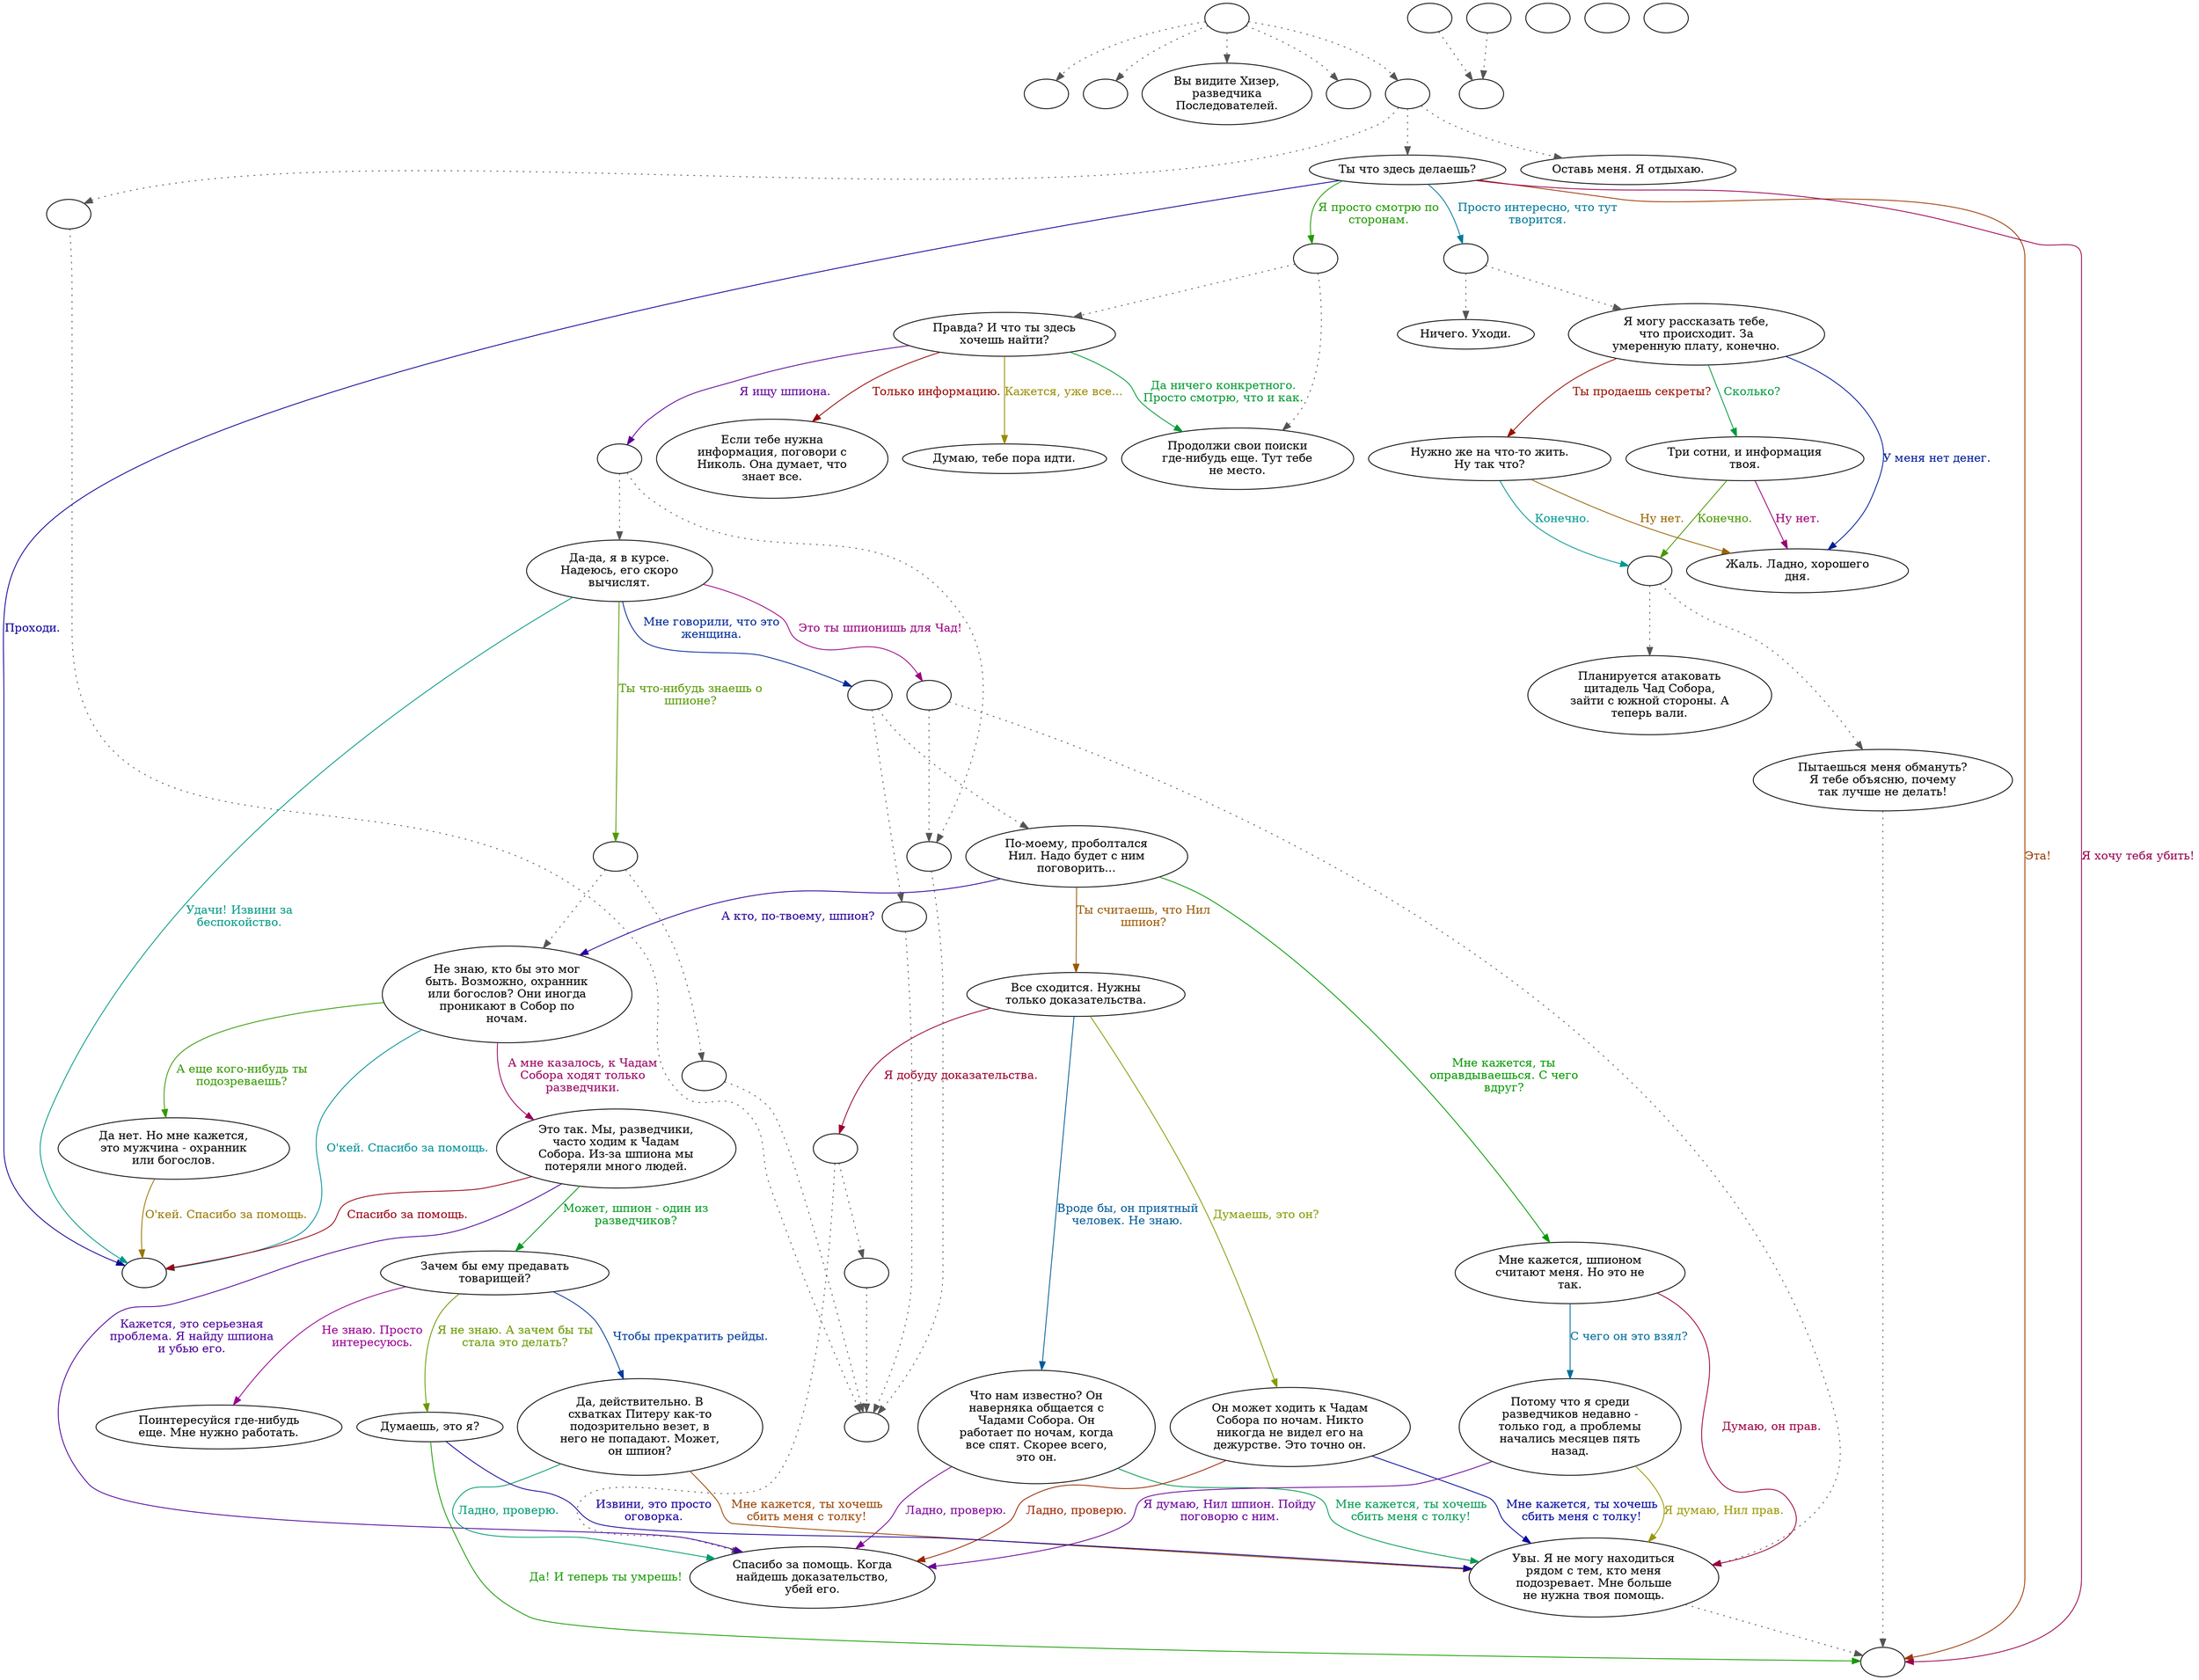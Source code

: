 digraph heather {
  "start" [style=filled       fillcolor="#FFFFFF"       color="#000000"]
  "start" -> "critter_p_proc" [style=dotted color="#555555"]
  "start" -> "destroy_p_proc" [style=dotted color="#555555"]
  "start" -> "look_at_p_proc" [style=dotted color="#555555"]
  "start" -> "pickup_p_proc" [style=dotted color="#555555"]
  "start" -> "talk_p_proc" [style=dotted color="#555555"]
  "start" [label=""]
  "critter_p_proc" [style=filled       fillcolor="#FFFFFF"       color="#000000"]
  "critter_p_proc" [label=""]
  "destroy_p_proc" [style=filled       fillcolor="#FFFFFF"       color="#000000"]
  "destroy_p_proc" [label=""]
  "look_at_p_proc" [style=filled       fillcolor="#FFFFFF"       color="#000000"]
  "look_at_p_proc" [label="Вы видите Хизер,\nразведчика\nПоследователей."]
  "pickup_p_proc" [style=filled       fillcolor="#FFFFFF"       color="#000000"]
  "pickup_p_proc" [label=""]
  "talk_p_proc" [style=filled       fillcolor="#FFFFFF"       color="#000000"]
  "talk_p_proc" -> "get_reaction" [style=dotted color="#555555"]
  "talk_p_proc" -> "heather0" [style=dotted color="#555555"]
  "talk_p_proc" -> "heather28" [style=dotted color="#555555"]
  "talk_p_proc" [label=""]
  "heather0" [style=filled       fillcolor="#FFFFFF"       color="#000000"]
  "heather0" [label="Ты что здесь делаешь?"]
  "heather0" -> "combat" [label="Эта!" color="#993800" fontcolor="#993800"]
  "heather0" -> "HeatherEnd" [label="Проходи." color="#0C0099" fontcolor="#0C0099"]
  "heather0" -> "heather0a" [label="Я просто смотрю по\nсторонам." color="#219900" fontcolor="#219900"]
  "heather0" -> "combat" [label="Я хочу тебя убить!" color="#99004E" fontcolor="#99004E"]
  "heather0" -> "heather0b" [label="Просто интересно, что тут\nтворится." color="#007A99" fontcolor="#007A99"]
  "heather0a" [style=filled       fillcolor="#FFFFFF"       color="#000000"]
  "heather0a" -> "heather19" [style=dotted color="#555555"]
  "heather0a" -> "heather1" [style=dotted color="#555555"]
  "heather0a" [label=""]
  "heather0b" [style=filled       fillcolor="#FFFFFF"       color="#000000"]
  "heather0b" -> "heather27" [style=dotted color="#555555"]
  "heather0b" -> "heather21" [style=dotted color="#555555"]
  "heather0b" [label=""]
  "heather1" [style=filled       fillcolor="#FFFFFF"       color="#000000"]
  "heather1" [label="Правда? И что ты здесь\nхочешь найти?"]
  "heather1" -> "heather2" [label="Кажется, уже все..." color="#998B00" fontcolor="#998B00"]
  "heather1" -> "heather1a" [label="Я ищу шпиона." color="#5E0099" fontcolor="#5E0099"]
  "heather1" -> "heather19" [label="Да ничего конкретного.\nПросто смотрю, что и как." color="#009932" fontcolor="#009932"]
  "heather1" -> "heather20" [label="Только информацию." color="#990500" fontcolor="#990500"]
  "heather1a" [style=filled       fillcolor="#FFFFFF"       color="#000000"]
  "heather1a" -> "BigDownReact" [style=dotted color="#555555"]
  "heather1a" -> "heather3" [style=dotted color="#555555"]
  "heather1a" [label=""]
  "heather2" [style=filled       fillcolor="#FFFFFF"       color="#000000"]
  "heather2" [label="Думаю, тебе пора идти."]
  "heather3" [style=filled       fillcolor="#FFFFFF"       color="#000000"]
  "heather3" [label="Да-да, я в курсе.\nНадеюсь, его скоро\nвычислят."]
  "heather3" -> "heather3a" [label="Мне говорили, что это\nженщина." color="#002899" fontcolor="#002899"]
  "heather3" -> "heather3b" [label="Ты что-нибудь знаешь о\nшпионе?" color="#549900" fontcolor="#549900"]
  "heather3" -> "heather3c" [label="Это ты шпионишь для Чад!" color="#990081" fontcolor="#990081"]
  "heather3" -> "HeatherEnd" [label="Удачи! Извини за\nбеспокойство." color="#009984" fontcolor="#009984"]
  "heather3a" [style=filled       fillcolor="#FFFFFF"       color="#000000"]
  "heather3a" -> "DownReact" [style=dotted color="#555555"]
  "heather3a" -> "heather4" [style=dotted color="#555555"]
  "heather3a" [label=""]
  "heather3b" [style=filled       fillcolor="#FFFFFF"       color="#000000"]
  "heather3b" -> "UpReact" [style=dotted color="#555555"]
  "heather3b" -> "heather10" [style=dotted color="#555555"]
  "heather3b" [label=""]
  "heather3c" [style=filled       fillcolor="#FFFFFF"       color="#000000"]
  "heather3c" -> "BigDownReact" [style=dotted color="#555555"]
  "heather3c" -> "heather8" [style=dotted color="#555555"]
  "heather3c" [label=""]
  "heather4" [style=filled       fillcolor="#FFFFFF"       color="#000000"]
  "heather4" [label="По-моему, проболтался\nНил. Надо будет с ним\nпоговорить..."]
  "heather4" -> "heather5" [label="Ты считаешь, что Нил\nшпион?" color="#995800" fontcolor="#995800"]
  "heather4" -> "heather10" [label="А кто, по-твоему, шпион?" color="#2B0099" fontcolor="#2B0099"]
  "heather4" -> "heather17" [label="Мне кажется, ты\nоправдываешься. С чего\nвдруг?" color="#029900" fontcolor="#029900"]
  "heather5" [style=filled       fillcolor="#FFFFFF"       color="#000000"]
  "heather5" [label="Все сходится. Нужны\nтолько доказательства."]
  "heather5" -> "heather5a" [label="Я добуду доказательства." color="#99002E" fontcolor="#99002E"]
  "heather5" -> "heather7" [label="Вроде бы, он приятный\nчеловек. Не знаю." color="#005B99" fontcolor="#005B99"]
  "heather5" -> "heather9" [label="Думаешь, это он?" color="#879900" fontcolor="#879900"]
  "heather5a" [style=filled       fillcolor="#FFFFFF"       color="#000000"]
  "heather5a" -> "BigUpReact" [style=dotted color="#555555"]
  "heather5a" -> "heather6" [style=dotted color="#555555"]
  "heather5a" [label=""]
  "heather6" [style=filled       fillcolor="#FFFFFF"       color="#000000"]
  "heather6" [label="Спасибо за помощь. Когда\nнайдешь доказательство,\nубей его."]
  "heather7" [style=filled       fillcolor="#FFFFFF"       color="#000000"]
  "heather7" [label="Что нам известно? Он\nнаверняка общается с\nЧадами Собора. Он\nработает по ночам, когда\nвсе спят. Скорее всего,\nэто он."]
  "heather7" -> "heather6" [label="Ладно, проверю." color="#7E0099" fontcolor="#7E0099"]
  "heather7" -> "heather8" [label="Мне кажется, ты хочешь\nсбить меня с толку!" color="#009951" fontcolor="#009951"]
  "heather8" [style=filled       fillcolor="#FFFFFF"       color="#000000"]
  "heather8" -> "combat" [style=dotted color="#555555"]
  "heather8" [label="Увы. Я не могу находиться\nрядом с тем, кто меня\nподозревает. Мне больше\nне нужна твоя помощь."]
  "heather9" [style=filled       fillcolor="#FFFFFF"       color="#000000"]
  "heather9" [label="Он может ходить к Чадам\nСобора по ночам. Никто\nникогда не видел его на\nдежурстве. Это точно он."]
  "heather9" -> "heather6" [label="Ладно, проверю." color="#992500" fontcolor="#992500"]
  "heather9" -> "heather8" [label="Мне кажется, ты хочешь\nсбить меня с толку!" color="#000899" fontcolor="#000899"]
  "heather10" [style=filled       fillcolor="#FFFFFF"       color="#000000"]
  "heather10" [label="Не знаю, кто бы это мог\nбыть. Возможно, охранник\nили богослов? Они иногда\nпроникают в Собор по\nночам."]
  "heather10" -> "heather11" [label="А еще кого-нибудь ты\nподозреваешь?" color="#359900" fontcolor="#359900"]
  "heather10" -> "heather12" [label="А мне казалось, к Чадам\nСобора ходят только\nразведчики." color="#990061" fontcolor="#990061"]
  "heather10" -> "HeatherEnd" [label="О'кей. Спасибо за помощь." color="#008E99" fontcolor="#008E99"]
  "heather11" [style=filled       fillcolor="#FFFFFF"       color="#000000"]
  "heather11" [label="Да нет. Но мне кажется,\nэто мужчина - охранник\nили богослов."]
  "heather11" -> "HeatherEnd" [label="О'кей. Спасибо за помощь." color="#997700" fontcolor="#997700"]
  "heather12" [style=filled       fillcolor="#FFFFFF"       color="#000000"]
  "heather12" [label="Это так. Мы, разведчики,\nчасто ходим к Чадам\nСобора. Из-за шпиона мы\nпотеряли много людей."]
  "heather12" -> "heather6" [label="Кажется, это серьезная\nпроблема. Я найду шпиона\nи убью его." color="#4B0099" fontcolor="#4B0099"]
  "heather12" -> "heather13" [label="Может, шпион - один из\nразведчиков?" color="#00991E" fontcolor="#00991E"]
  "heather12" -> "HeatherEnd" [label="Спасибо за помощь." color="#99000F" fontcolor="#99000F"]
  "heather13" [style=filled       fillcolor="#FFFFFF"       color="#000000"]
  "heather13" [label="Зачем бы ему предавать\nтоварищей?"]
  "heather13" -> "heather14" [label="Чтобы прекратить рейды." color="#003B99" fontcolor="#003B99"]
  "heather13" -> "heather15" [label="Я не знаю. А зачем бы ты\nстала это делать?" color="#689900" fontcolor="#689900"]
  "heather13" -> "heather16" [label="Не знаю. Просто\nинтересуюсь." color="#990094" fontcolor="#990094"]
  "heather14" [style=filled       fillcolor="#FFFFFF"       color="#000000"]
  "heather14" [label="Да, действительно. В\nсхватках Питеру как-то\nподозрительно везет, в\nнего не попадают. Может,\nон шпион?"]
  "heather14" -> "heather6" [label="Ладно, проверю." color="#009971" fontcolor="#009971"]
  "heather14" -> "heather8" [label="Мне кажется, ты хочешь\nсбить меня с толку!" color="#994400" fontcolor="#994400"]
  "heather15" [style=filled       fillcolor="#FFFFFF"       color="#000000"]
  "heather15" [label="Думаешь, это я?"]
  "heather15" -> "heather8" [label="Извини, это просто\nоговорка." color="#180099" fontcolor="#180099"]
  "heather15" -> "combat" [label="Да! И теперь ты умрешь!" color="#159900" fontcolor="#159900"]
  "heather16" [style=filled       fillcolor="#FFFFFF"       color="#000000"]
  "heather16" [label="Поинтересуйся где-нибудь\nеще. Мне нужно работать."]
  "heather17" [style=filled       fillcolor="#FFFFFF"       color="#000000"]
  "heather17" [label="Мне кажется, шпионом\nсчитают меня. Но это не\nтак."]
  "heather17" -> "heather8" [label="Думаю, он прав." color="#990042" fontcolor="#990042"]
  "heather17" -> "heather18" [label="С чего он это взял?" color="#006E99" fontcolor="#006E99"]
  "heather18" [style=filled       fillcolor="#FFFFFF"       color="#000000"]
  "heather18" [label="Потому что я среди\nразведчиков недавно -\nтолько год, а проблемы\nначались месяцев пять\nназад."]
  "heather18" -> "heather8" [label="Я думаю, Нил прав." color="#999700" fontcolor="#999700"]
  "heather18" -> "heather6" [label="Я думаю, Нил шпион. Пойду\nпоговорю с ним." color="#6A0099" fontcolor="#6A0099"]
  "heather19" [style=filled       fillcolor="#FFFFFF"       color="#000000"]
  "heather19" [label="Продолжи свои поиски\nгде-нибудь еще. Тут тебе\nне место."]
  "heather20" [style=filled       fillcolor="#FFFFFF"       color="#000000"]
  "heather20" [label="Если тебе нужна\nинформация, поговори с\nНиколь. Она думает, что\nзнает все."]
  "heather21" [style=filled       fillcolor="#FFFFFF"       color="#000000"]
  "heather21" [label="Я могу рассказать тебе,\nчто происходит. За\nумеренную плату, конечно."]
  "heather21" -> "heather22" [label="Сколько?" color="#00993E" fontcolor="#00993E"]
  "heather21" -> "heather26" [label="Ты продаешь секреты?" color="#991100" fontcolor="#991100"]
  "heather21" -> "heather25" [label="У меня нет денег." color="#001C99" fontcolor="#001C99"]
  "heather22" [style=filled       fillcolor="#FFFFFF"       color="#000000"]
  "heather22" [label="Три сотни, и информация\nтвоя."]
  "heather22" -> "heather22a" [label="Конечно." color="#489900" fontcolor="#489900"]
  "heather22" -> "heather25" [label="Ну нет." color="#990075" fontcolor="#990075"]
  "heather22a" [style=filled       fillcolor="#FFFFFF"       color="#000000"]
  "heather22a" -> "heather23" [style=dotted color="#555555"]
  "heather22a" -> "heather24" [style=dotted color="#555555"]
  "heather22a" [label=""]
  "heather23" [style=filled       fillcolor="#FFFFFF"       color="#000000"]
  "heather23" [label="Планируется атаковать\nцитадель Чад Собора,\nзайти с южной стороны. А\nтеперь вали."]
  "heather24" [style=filled       fillcolor="#FFFFFF"       color="#000000"]
  "heather24" -> "combat" [style=dotted color="#555555"]
  "heather24" [label="Пытаешься меня обмануть?\nЯ тебе объясню, почему\nтак лучше не делать!"]
  "heather25" [style=filled       fillcolor="#FFFFFF"       color="#000000"]
  "heather25" [label="Жаль. Ладно, хорошего\nдня."]
  "heather26" [style=filled       fillcolor="#FFFFFF"       color="#000000"]
  "heather26" [label="Нужно же на что-то жить.\nНу так что?"]
  "heather26" -> "heather22a" [label="Конечно." color="#009990" fontcolor="#009990"]
  "heather26" -> "heather25" [label="Ну нет." color="#996400" fontcolor="#996400"]
  "heather27" [style=filled       fillcolor="#FFFFFF"       color="#000000"]
  "heather27" [label="Ничего. Уходи."]
  "heather28" [style=filled       fillcolor="#FFFFFF"       color="#000000"]
  "heather28" [label="Оставь меня. Я отдыхаю."]
  "HeatherEnd" [style=filled       fillcolor="#FFFFFF"       color="#000000"]
  "HeatherEnd" [label=""]
  "combat" [style=filled       fillcolor="#FFFFFF"       color="#000000"]
  "combat" [label=""]
  "get_reaction" [style=filled       fillcolor="#FFFFFF"       color="#000000"]
  "get_reaction" -> "ReactToLevel" [style=dotted color="#555555"]
  "get_reaction" [label=""]
  "ReactToLevel" [style=filled       fillcolor="#FFFFFF"       color="#000000"]
  "ReactToLevel" [label=""]
  "LevelToReact" [style=filled       fillcolor="#FFFFFF"       color="#000000"]
  "LevelToReact" [label=""]
  "UpReact" [style=filled       fillcolor="#FFFFFF"       color="#000000"]
  "UpReact" -> "ReactToLevel" [style=dotted color="#555555"]
  "UpReact" [label=""]
  "DownReact" [style=filled       fillcolor="#FFFFFF"       color="#000000"]
  "DownReact" -> "ReactToLevel" [style=dotted color="#555555"]
  "DownReact" [label=""]
  "BottomReact" [style=filled       fillcolor="#FFFFFF"       color="#000000"]
  "BottomReact" [label=""]
  "TopReact" [style=filled       fillcolor="#FFFFFF"       color="#000000"]
  "TopReact" [label=""]
  "BigUpReact" [style=filled       fillcolor="#FFFFFF"       color="#000000"]
  "BigUpReact" -> "ReactToLevel" [style=dotted color="#555555"]
  "BigUpReact" [label=""]
  "BigDownReact" [style=filled       fillcolor="#FFFFFF"       color="#000000"]
  "BigDownReact" -> "ReactToLevel" [style=dotted color="#555555"]
  "BigDownReact" [label=""]
  "UpReactLevel" [style=filled       fillcolor="#FFFFFF"       color="#000000"]
  "UpReactLevel" -> "LevelToReact" [style=dotted color="#555555"]
  "UpReactLevel" [label=""]
  "DownReactLevel" [style=filled       fillcolor="#FFFFFF"       color="#000000"]
  "DownReactLevel" -> "LevelToReact" [style=dotted color="#555555"]
  "DownReactLevel" [label=""]
  "Goodbyes" [style=filled       fillcolor="#FFFFFF"       color="#000000"]
  "Goodbyes" [label=""]
}